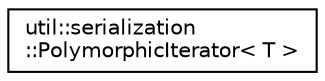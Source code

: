 digraph "Graphical Class Hierarchy"
{
 // LATEX_PDF_SIZE
  edge [fontname="Helvetica",fontsize="10",labelfontname="Helvetica",labelfontsize="10"];
  node [fontname="Helvetica",fontsize="10",shape=record];
  rankdir="LR";
  Node0 [label="util::serialization\l::PolymorphicIterator\< T \>",height=0.2,width=0.4,color="black", fillcolor="white", style="filled",URL="$classutil_1_1serialization_1_1_polymorphic_iterator.html",tooltip="Polymorphism iterator for value T."];
}

